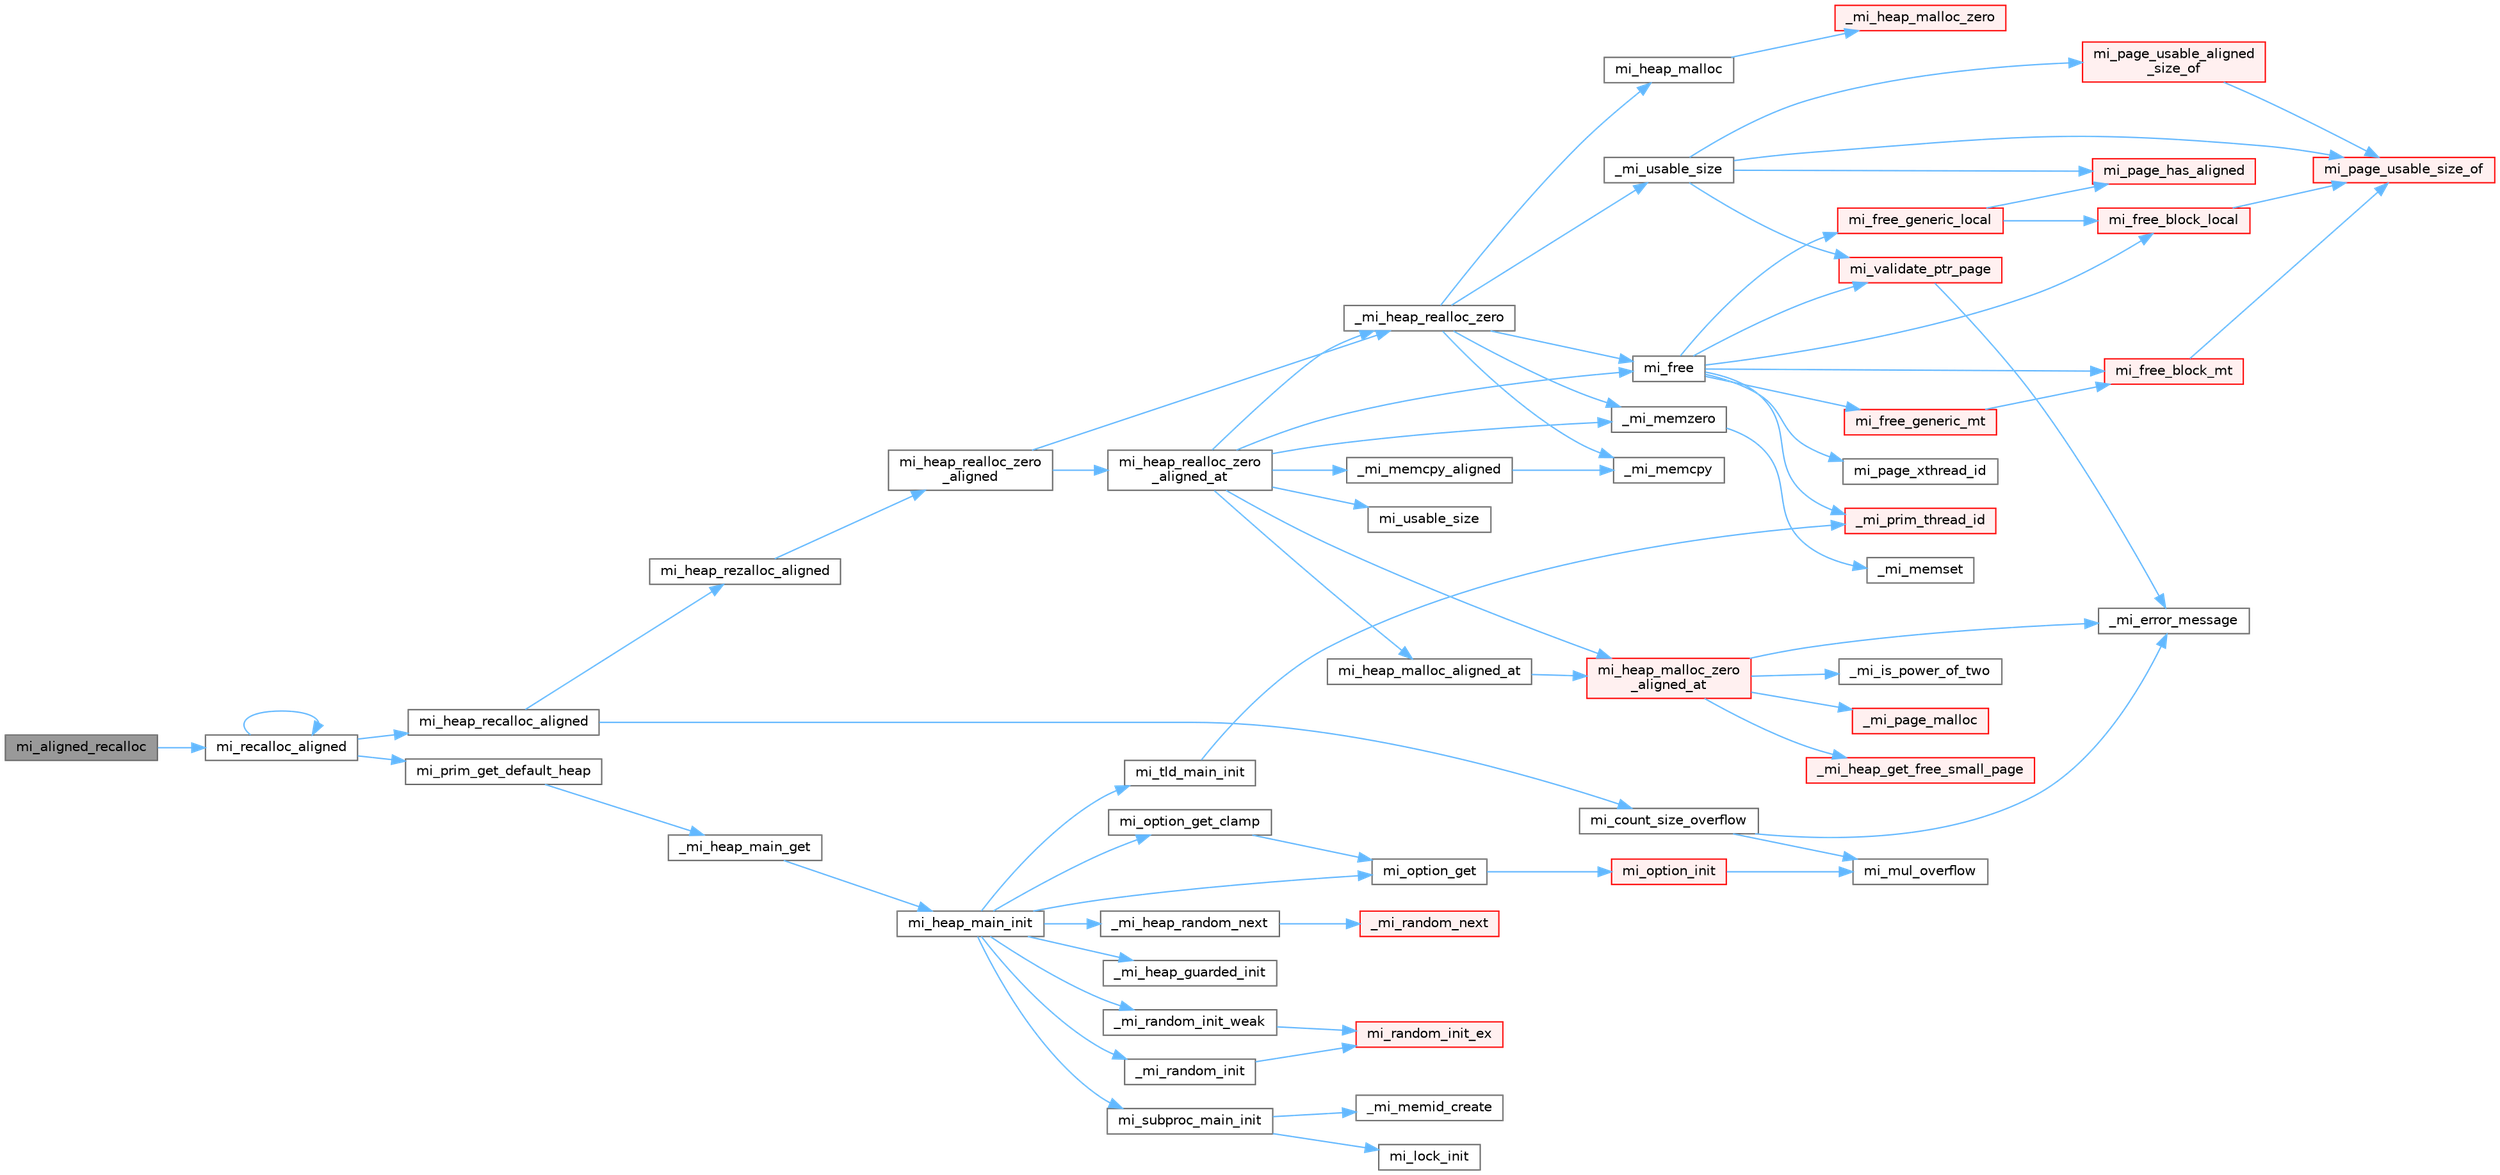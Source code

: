 digraph "mi_aligned_recalloc"
{
 // LATEX_PDF_SIZE
  bgcolor="transparent";
  edge [fontname=Helvetica,fontsize=10,labelfontname=Helvetica,labelfontsize=10];
  node [fontname=Helvetica,fontsize=10,shape=box,height=0.2,width=0.4];
  rankdir="LR";
  Node1 [id="Node000001",label="mi_aligned_recalloc",height=0.2,width=0.4,color="gray40", fillcolor="grey60", style="filled", fontcolor="black",tooltip=" "];
  Node1 -> Node2 [id="edge1_Node000001_Node000002",color="steelblue1",style="solid",tooltip=" "];
  Node2 [id="Node000002",label="mi_recalloc_aligned",height=0.2,width=0.4,color="grey40", fillcolor="white", style="filled",URL="$group__zeroinit.html#ga3e2169b48683aa0ab64f813fd68d839e",tooltip=" "];
  Node2 -> Node3 [id="edge2_Node000002_Node000003",color="steelblue1",style="solid",tooltip=" "];
  Node3 [id="Node000003",label="mi_heap_recalloc_aligned",height=0.2,width=0.4,color="grey40", fillcolor="white", style="filled",URL="$group__zeroinit.html#ga87ddd674bf1c67237d780d0b9e0f0f32",tooltip=" "];
  Node3 -> Node4 [id="edge3_Node000003_Node000004",color="steelblue1",style="solid",tooltip=" "];
  Node4 [id="Node000004",label="mi_count_size_overflow",height=0.2,width=0.4,color="grey40", fillcolor="white", style="filled",URL="$_e_a_s_t_l_2packages_2mimalloc_2include_2mimalloc_2internal_8h.html#ad0741c6523fbf2e3870fd3477bf6fe91",tooltip=" "];
  Node4 -> Node5 [id="edge4_Node000004_Node000005",color="steelblue1",style="solid",tooltip=" "];
  Node5 [id="Node000005",label="_mi_error_message",height=0.2,width=0.4,color="grey40", fillcolor="white", style="filled",URL="$options_8c.html#a2bebc073bcaac71658e57bb260c2e426",tooltip=" "];
  Node4 -> Node6 [id="edge5_Node000004_Node000006",color="steelblue1",style="solid",tooltip=" "];
  Node6 [id="Node000006",label="mi_mul_overflow",height=0.2,width=0.4,color="grey40", fillcolor="white", style="filled",URL="$_e_a_s_t_l_2packages_2mimalloc_2include_2mimalloc_2internal_8h.html#abf06027911fbdc300901fb961a45e4d0",tooltip=" "];
  Node3 -> Node7 [id="edge6_Node000003_Node000007",color="steelblue1",style="solid",tooltip=" "];
  Node7 [id="Node000007",label="mi_heap_rezalloc_aligned",height=0.2,width=0.4,color="grey40", fillcolor="white", style="filled",URL="$group__zeroinit.html#ga5129f6dc46ee1613d918820a8a0533a7",tooltip=" "];
  Node7 -> Node8 [id="edge7_Node000007_Node000008",color="steelblue1",style="solid",tooltip=" "];
  Node8 [id="Node000008",label="mi_heap_realloc_zero\l_aligned",height=0.2,width=0.4,color="grey40", fillcolor="white", style="filled",URL="$alloc-aligned_8c.html#a81c84c48c50ef87aef64267e1dfaee6d",tooltip=" "];
  Node8 -> Node9 [id="edge8_Node000008_Node000009",color="steelblue1",style="solid",tooltip=" "];
  Node9 [id="Node000009",label="_mi_heap_realloc_zero",height=0.2,width=0.4,color="grey40", fillcolor="white", style="filled",URL="$alloc_8c.html#aa0a502a8b4b3af96fbc3bc6a0cf2e092",tooltip=" "];
  Node9 -> Node10 [id="edge9_Node000009_Node000010",color="steelblue1",style="solid",tooltip=" "];
  Node10 [id="Node000010",label="_mi_memcpy",height=0.2,width=0.4,color="grey40", fillcolor="white", style="filled",URL="$_e_a_s_t_l_2packages_2mimalloc_2include_2mimalloc_2internal_8h.html#aced8405f24c39af46117066bb1633924",tooltip=" "];
  Node9 -> Node11 [id="edge10_Node000009_Node000011",color="steelblue1",style="solid",tooltip=" "];
  Node11 [id="Node000011",label="_mi_memzero",height=0.2,width=0.4,color="grey40", fillcolor="white", style="filled",URL="$_e_a_s_t_l_2packages_2mimalloc_2include_2mimalloc_2internal_8h.html#a621a19b2339e1a1d23f8bc1a96eb3b54",tooltip=" "];
  Node11 -> Node12 [id="edge11_Node000011_Node000012",color="steelblue1",style="solid",tooltip=" "];
  Node12 [id="Node000012",label="_mi_memset",height=0.2,width=0.4,color="grey40", fillcolor="white", style="filled",URL="$_e_a_s_t_l_2packages_2mimalloc_2include_2mimalloc_2internal_8h.html#ae042f084f894809035813d45e3c43561",tooltip=" "];
  Node9 -> Node13 [id="edge12_Node000009_Node000013",color="steelblue1",style="solid",tooltip=" "];
  Node13 [id="Node000013",label="_mi_usable_size",height=0.2,width=0.4,color="grey40", fillcolor="white", style="filled",URL="$free_8c.html#ad2304b1ed3a49b8c20e550c060d5627d",tooltip=" "];
  Node13 -> Node14 [id="edge13_Node000013_Node000014",color="steelblue1",style="solid",tooltip=" "];
  Node14 [id="Node000014",label="mi_page_has_aligned",height=0.2,width=0.4,color="red", fillcolor="#FFF0F0", style="filled",URL="$_e_a_s_t_l_2packages_2mimalloc_2include_2mimalloc_2internal_8h.html#ae0b5641b1e2fabf59c84685e08520852",tooltip=" "];
  Node13 -> Node17 [id="edge14_Node000013_Node000017",color="steelblue1",style="solid",tooltip=" "];
  Node17 [id="Node000017",label="mi_page_usable_aligned\l_size_of",height=0.2,width=0.4,color="red", fillcolor="#FFF0F0", style="filled",URL="$free_8c.html#a85c1b5ab3965f4a581f194aa06d0cf45",tooltip=" "];
  Node17 -> Node22 [id="edge15_Node000017_Node000022",color="steelblue1",style="solid",tooltip=" "];
  Node22 [id="Node000022",label="mi_page_usable_size_of",height=0.2,width=0.4,color="red", fillcolor="#FFF0F0", style="filled",URL="$free_8c.html#a26335e66b160c5319806a2e33f7b70e7",tooltip=" "];
  Node13 -> Node22 [id="edge16_Node000013_Node000022",color="steelblue1",style="solid",tooltip=" "];
  Node13 -> Node24 [id="edge17_Node000013_Node000024",color="steelblue1",style="solid",tooltip=" "];
  Node24 [id="Node000024",label="mi_validate_ptr_page",height=0.2,width=0.4,color="red", fillcolor="#FFF0F0", style="filled",URL="$free_8c.html#a3c325fa47ff6342dca1b913607844b93",tooltip=" "];
  Node24 -> Node5 [id="edge18_Node000024_Node000005",color="steelblue1",style="solid",tooltip=" "];
  Node9 -> Node66 [id="edge19_Node000009_Node000066",color="steelblue1",style="solid",tooltip=" "];
  Node66 [id="Node000066",label="mi_free",height=0.2,width=0.4,color="grey40", fillcolor="white", style="filled",URL="$group__malloc.html#gaf2c7b89c327d1f60f59e68b9ea644d95",tooltip=" "];
  Node66 -> Node49 [id="edge20_Node000066_Node000049",color="steelblue1",style="solid",tooltip=" "];
  Node49 [id="Node000049",label="_mi_prim_thread_id",height=0.2,width=0.4,color="red", fillcolor="#FFF0F0", style="filled",URL="$prim_8h.html#a3875c92cbb791d0a7c69bc1fd2df6804",tooltip=" "];
  Node66 -> Node67 [id="edge21_Node000066_Node000067",color="steelblue1",style="solid",tooltip=" "];
  Node67 [id="Node000067",label="mi_free_block_local",height=0.2,width=0.4,color="red", fillcolor="#FFF0F0", style="filled",URL="$free_8c.html#a4ea336aeb08fb4786186f6087a751d3c",tooltip=" "];
  Node67 -> Node22 [id="edge22_Node000067_Node000022",color="steelblue1",style="solid",tooltip=" "];
  Node66 -> Node269 [id="edge23_Node000066_Node000269",color="steelblue1",style="solid",tooltip=" "];
  Node269 [id="Node000269",label="mi_free_block_mt",height=0.2,width=0.4,color="red", fillcolor="#FFF0F0", style="filled",URL="$free_8c.html#af5ffcf95b8bfc34e499ae3b203e72475",tooltip=" "];
  Node269 -> Node22 [id="edge24_Node000269_Node000022",color="steelblue1",style="solid",tooltip=" "];
  Node66 -> Node332 [id="edge25_Node000066_Node000332",color="steelblue1",style="solid",tooltip=" "];
  Node332 [id="Node000332",label="mi_free_generic_local",height=0.2,width=0.4,color="red", fillcolor="#FFF0F0", style="filled",URL="$free_8c.html#a2e61936ec89160d051a72f0d1f95424f",tooltip=" "];
  Node332 -> Node67 [id="edge26_Node000332_Node000067",color="steelblue1",style="solid",tooltip=" "];
  Node332 -> Node14 [id="edge27_Node000332_Node000014",color="steelblue1",style="solid",tooltip=" "];
  Node66 -> Node334 [id="edge28_Node000066_Node000334",color="steelblue1",style="solid",tooltip=" "];
  Node334 [id="Node000334",label="mi_free_generic_mt",height=0.2,width=0.4,color="red", fillcolor="#FFF0F0", style="filled",URL="$free_8c.html#acc3316883c1cf74f78cb41e5d1b46ced",tooltip=" "];
  Node334 -> Node269 [id="edge29_Node000334_Node000269",color="steelblue1",style="solid",tooltip=" "];
  Node66 -> Node16 [id="edge30_Node000066_Node000016",color="steelblue1",style="solid",tooltip=" "];
  Node16 [id="Node000016",label="mi_page_xthread_id",height=0.2,width=0.4,color="grey40", fillcolor="white", style="filled",URL="$_e_a_s_t_l_2packages_2mimalloc_2include_2mimalloc_2internal_8h.html#af15a53be4fb9aa00af3c25632b1b1dac",tooltip=" "];
  Node66 -> Node24 [id="edge31_Node000066_Node000024",color="steelblue1",style="solid",tooltip=" "];
  Node9 -> Node335 [id="edge32_Node000009_Node000335",color="steelblue1",style="solid",tooltip=" "];
  Node335 [id="Node000335",label="mi_heap_malloc",height=0.2,width=0.4,color="grey40", fillcolor="white", style="filled",URL="$group__heap.html#gab374e206c7034e0d899fb934e4f4a863",tooltip=" "];
  Node335 -> Node336 [id="edge33_Node000335_Node000336",color="steelblue1",style="solid",tooltip=" "];
  Node336 [id="Node000336",label="_mi_heap_malloc_zero",height=0.2,width=0.4,color="red", fillcolor="#FFF0F0", style="filled",URL="$alloc_8c.html#a4f6dd9bc8d4e47e98566ee77883d703e",tooltip=" "];
  Node8 -> Node488 [id="edge34_Node000008_Node000488",color="steelblue1",style="solid",tooltip=" "];
  Node488 [id="Node000488",label="mi_heap_realloc_zero\l_aligned_at",height=0.2,width=0.4,color="grey40", fillcolor="white", style="filled",URL="$alloc-aligned_8c.html#a1c31e7f7df144e6496e627272467f8cf",tooltip=" "];
  Node488 -> Node9 [id="edge35_Node000488_Node000009",color="steelblue1",style="solid",tooltip=" "];
  Node488 -> Node447 [id="edge36_Node000488_Node000447",color="steelblue1",style="solid",tooltip=" "];
  Node447 [id="Node000447",label="_mi_memcpy_aligned",height=0.2,width=0.4,color="grey40", fillcolor="white", style="filled",URL="$_e_a_s_t_l_2packages_2mimalloc_2include_2mimalloc_2internal_8h.html#a4dbcd4c6bee50fa4a3fb4b5e2a8d1438",tooltip=" "];
  Node447 -> Node10 [id="edge37_Node000447_Node000010",color="steelblue1",style="solid",tooltip=" "];
  Node488 -> Node11 [id="edge38_Node000488_Node000011",color="steelblue1",style="solid",tooltip=" "];
  Node488 -> Node66 [id="edge39_Node000488_Node000066",color="steelblue1",style="solid",tooltip=" "];
  Node488 -> Node489 [id="edge40_Node000488_Node000489",color="steelblue1",style="solid",tooltip=" "];
  Node489 [id="Node000489",label="mi_heap_malloc_aligned_at",height=0.2,width=0.4,color="grey40", fillcolor="white", style="filled",URL="$group__heap.html#gae7ffc045c3996497a7f3a5f6fe7b8aaa",tooltip=" "];
  Node489 -> Node490 [id="edge41_Node000489_Node000490",color="steelblue1",style="solid",tooltip=" "];
  Node490 [id="Node000490",label="mi_heap_malloc_zero\l_aligned_at",height=0.2,width=0.4,color="red", fillcolor="#FFF0F0", style="filled",URL="$alloc-aligned_8c.html#a5a91c01df4ee03f2157157434e535648",tooltip=" "];
  Node490 -> Node5 [id="edge42_Node000490_Node000005",color="steelblue1",style="solid",tooltip=" "];
  Node490 -> Node486 [id="edge43_Node000490_Node000486",color="steelblue1",style="solid",tooltip=" "];
  Node486 [id="Node000486",label="_mi_heap_get_free_small_page",height=0.2,width=0.4,color="red", fillcolor="#FFF0F0", style="filled",URL="$_e_a_s_t_l_2packages_2mimalloc_2include_2mimalloc_2internal_8h.html#a5ab9d8fb17d6213eb9789008e8d69ac1",tooltip=" "];
  Node490 -> Node212 [id="edge44_Node000490_Node000212",color="steelblue1",style="solid",tooltip=" "];
  Node212 [id="Node000212",label="_mi_is_power_of_two",height=0.2,width=0.4,color="grey40", fillcolor="white", style="filled",URL="$_e_a_s_t_l_2packages_2mimalloc_2include_2mimalloc_2internal_8h.html#ac46068515202fb9642f6b2610836bd82",tooltip=" "];
  Node490 -> Node340 [id="edge45_Node000490_Node000340",color="steelblue1",style="solid",tooltip=" "];
  Node340 [id="Node000340",label="_mi_page_malloc",height=0.2,width=0.4,color="red", fillcolor="#FFF0F0", style="filled",URL="$alloc_8c.html#a97c32575c2b27f4dc75af2429c45819d",tooltip=" "];
  Node488 -> Node490 [id="edge46_Node000488_Node000490",color="steelblue1",style="solid",tooltip=" "];
  Node488 -> Node487 [id="edge47_Node000488_Node000487",color="steelblue1",style="solid",tooltip=" "];
  Node487 [id="Node000487",label="mi_usable_size",height=0.2,width=0.4,color="grey40", fillcolor="white", style="filled",URL="$group__extended.html#ga089c859d9eddc5f9b4bd946cd53cebee",tooltip=" "];
  Node2 -> Node279 [id="edge48_Node000002_Node000279",color="steelblue1",style="solid",tooltip=" "];
  Node279 [id="Node000279",label="mi_prim_get_default_heap",height=0.2,width=0.4,color="grey40", fillcolor="white", style="filled",URL="$prim_8h.html#a986e62564728229db3ccecbd6e97fd98",tooltip=" "];
  Node279 -> Node280 [id="edge49_Node000279_Node000280",color="steelblue1",style="solid",tooltip=" "];
  Node280 [id="Node000280",label="_mi_heap_main_get",height=0.2,width=0.4,color="grey40", fillcolor="white", style="filled",URL="$_e_a_s_t_l_2packages_2mimalloc_2src_2init_8c.html#a1feeb4148fb048caf23361152895a55c",tooltip=" "];
  Node280 -> Node281 [id="edge50_Node000280_Node000281",color="steelblue1",style="solid",tooltip=" "];
  Node281 [id="Node000281",label="mi_heap_main_init",height=0.2,width=0.4,color="grey40", fillcolor="white", style="filled",URL="$_e_a_s_t_l_2packages_2mimalloc_2src_2init_8c.html#a5d8b12ae7942ecf3eb4e8ffd313a263a",tooltip=" "];
  Node281 -> Node282 [id="edge51_Node000281_Node000282",color="steelblue1",style="solid",tooltip=" "];
  Node282 [id="Node000282",label="_mi_heap_guarded_init",height=0.2,width=0.4,color="grey40", fillcolor="white", style="filled",URL="$_e_a_s_t_l_2packages_2mimalloc_2src_2init_8c.html#a70e3672a1e08dcb5e7e311d403693394",tooltip=" "];
  Node281 -> Node283 [id="edge52_Node000281_Node000283",color="steelblue1",style="solid",tooltip=" "];
  Node283 [id="Node000283",label="_mi_heap_random_next",height=0.2,width=0.4,color="grey40", fillcolor="white", style="filled",URL="$heap_8c.html#a68ddb5f2c595ea9d4e8d450342b4713c",tooltip=" "];
  Node283 -> Node284 [id="edge53_Node000283_Node000284",color="steelblue1",style="solid",tooltip=" "];
  Node284 [id="Node000284",label="_mi_random_next",height=0.2,width=0.4,color="red", fillcolor="#FFF0F0", style="filled",URL="$random_8c.html#ae7c0ab020aad85edd43240680cc4f76e",tooltip=" "];
  Node281 -> Node289 [id="edge54_Node000281_Node000289",color="steelblue1",style="solid",tooltip=" "];
  Node289 [id="Node000289",label="_mi_random_init",height=0.2,width=0.4,color="grey40", fillcolor="white", style="filled",URL="$random_8c.html#aca9dc8a900f1b727e326063778b2eee1",tooltip=" "];
  Node289 -> Node290 [id="edge55_Node000289_Node000290",color="steelblue1",style="solid",tooltip=" "];
  Node290 [id="Node000290",label="mi_random_init_ex",height=0.2,width=0.4,color="red", fillcolor="#FFF0F0", style="filled",URL="$random_8c.html#ab23662b29a587205a8f597fa5a2e1de6",tooltip=" "];
  Node281 -> Node298 [id="edge56_Node000281_Node000298",color="steelblue1",style="solid",tooltip=" "];
  Node298 [id="Node000298",label="_mi_random_init_weak",height=0.2,width=0.4,color="grey40", fillcolor="white", style="filled",URL="$random_8c.html#a6bfdbdbf180aa56ff5697e0f2e3ca49a",tooltip=" "];
  Node298 -> Node290 [id="edge57_Node000298_Node000290",color="steelblue1",style="solid",tooltip=" "];
  Node281 -> Node33 [id="edge58_Node000281_Node000033",color="steelblue1",style="solid",tooltip=" "];
  Node33 [id="Node000033",label="mi_option_get",height=0.2,width=0.4,color="grey40", fillcolor="white", style="filled",URL="$group__options.html#ga7e8af195cc81d3fa64ccf2662caa565a",tooltip=" "];
  Node33 -> Node34 [id="edge59_Node000033_Node000034",color="steelblue1",style="solid",tooltip=" "];
  Node34 [id="Node000034",label="mi_option_init",height=0.2,width=0.4,color="red", fillcolor="#FFF0F0", style="filled",URL="$options_8c.html#a61970c5b942f29a5dea8a39742421cfe",tooltip=" "];
  Node34 -> Node6 [id="edge60_Node000034_Node000006",color="steelblue1",style="solid",tooltip=" "];
  Node281 -> Node226 [id="edge61_Node000281_Node000226",color="steelblue1",style="solid",tooltip=" "];
  Node226 [id="Node000226",label="mi_option_get_clamp",height=0.2,width=0.4,color="grey40", fillcolor="white", style="filled",URL="$group__options.html#ga96ad9c406338bd314cfe878cfc9bf723",tooltip=" "];
  Node226 -> Node33 [id="edge62_Node000226_Node000033",color="steelblue1",style="solid",tooltip=" "];
  Node281 -> Node299 [id="edge63_Node000281_Node000299",color="steelblue1",style="solid",tooltip=" "];
  Node299 [id="Node000299",label="mi_subproc_main_init",height=0.2,width=0.4,color="grey40", fillcolor="white", style="filled",URL="$_e_a_s_t_l_2packages_2mimalloc_2src_2init_8c.html#a51b6f4fa5d8cbde3881bf41e2a9d7a73",tooltip=" "];
  Node299 -> Node207 [id="edge64_Node000299_Node000207",color="steelblue1",style="solid",tooltip=" "];
  Node207 [id="Node000207",label="_mi_memid_create",height=0.2,width=0.4,color="grey40", fillcolor="white", style="filled",URL="$_e_a_s_t_l_2packages_2mimalloc_2include_2mimalloc_2internal_8h.html#a666352100ead3b22c4cd8ac803b1b1f8",tooltip=" "];
  Node299 -> Node300 [id="edge65_Node000299_Node000300",color="steelblue1",style="solid",tooltip=" "];
  Node300 [id="Node000300",label="mi_lock_init",height=0.2,width=0.4,color="grey40", fillcolor="white", style="filled",URL="$_e_a_s_t_l_2packages_2mimalloc_2include_2mimalloc_2atomic_8h.html#a0aad6b1ce67a3a8f2c712d86cadc125e",tooltip=" "];
  Node281 -> Node301 [id="edge66_Node000281_Node000301",color="steelblue1",style="solid",tooltip=" "];
  Node301 [id="Node000301",label="mi_tld_main_init",height=0.2,width=0.4,color="grey40", fillcolor="white", style="filled",URL="$_e_a_s_t_l_2packages_2mimalloc_2src_2init_8c.html#a5b314759773d0dc745240cdf90e7f1b0",tooltip=" "];
  Node301 -> Node49 [id="edge67_Node000301_Node000049",color="steelblue1",style="solid",tooltip=" "];
  Node2 -> Node2 [id="edge68_Node000002_Node000002",color="steelblue1",style="solid",tooltip=" "];
}

